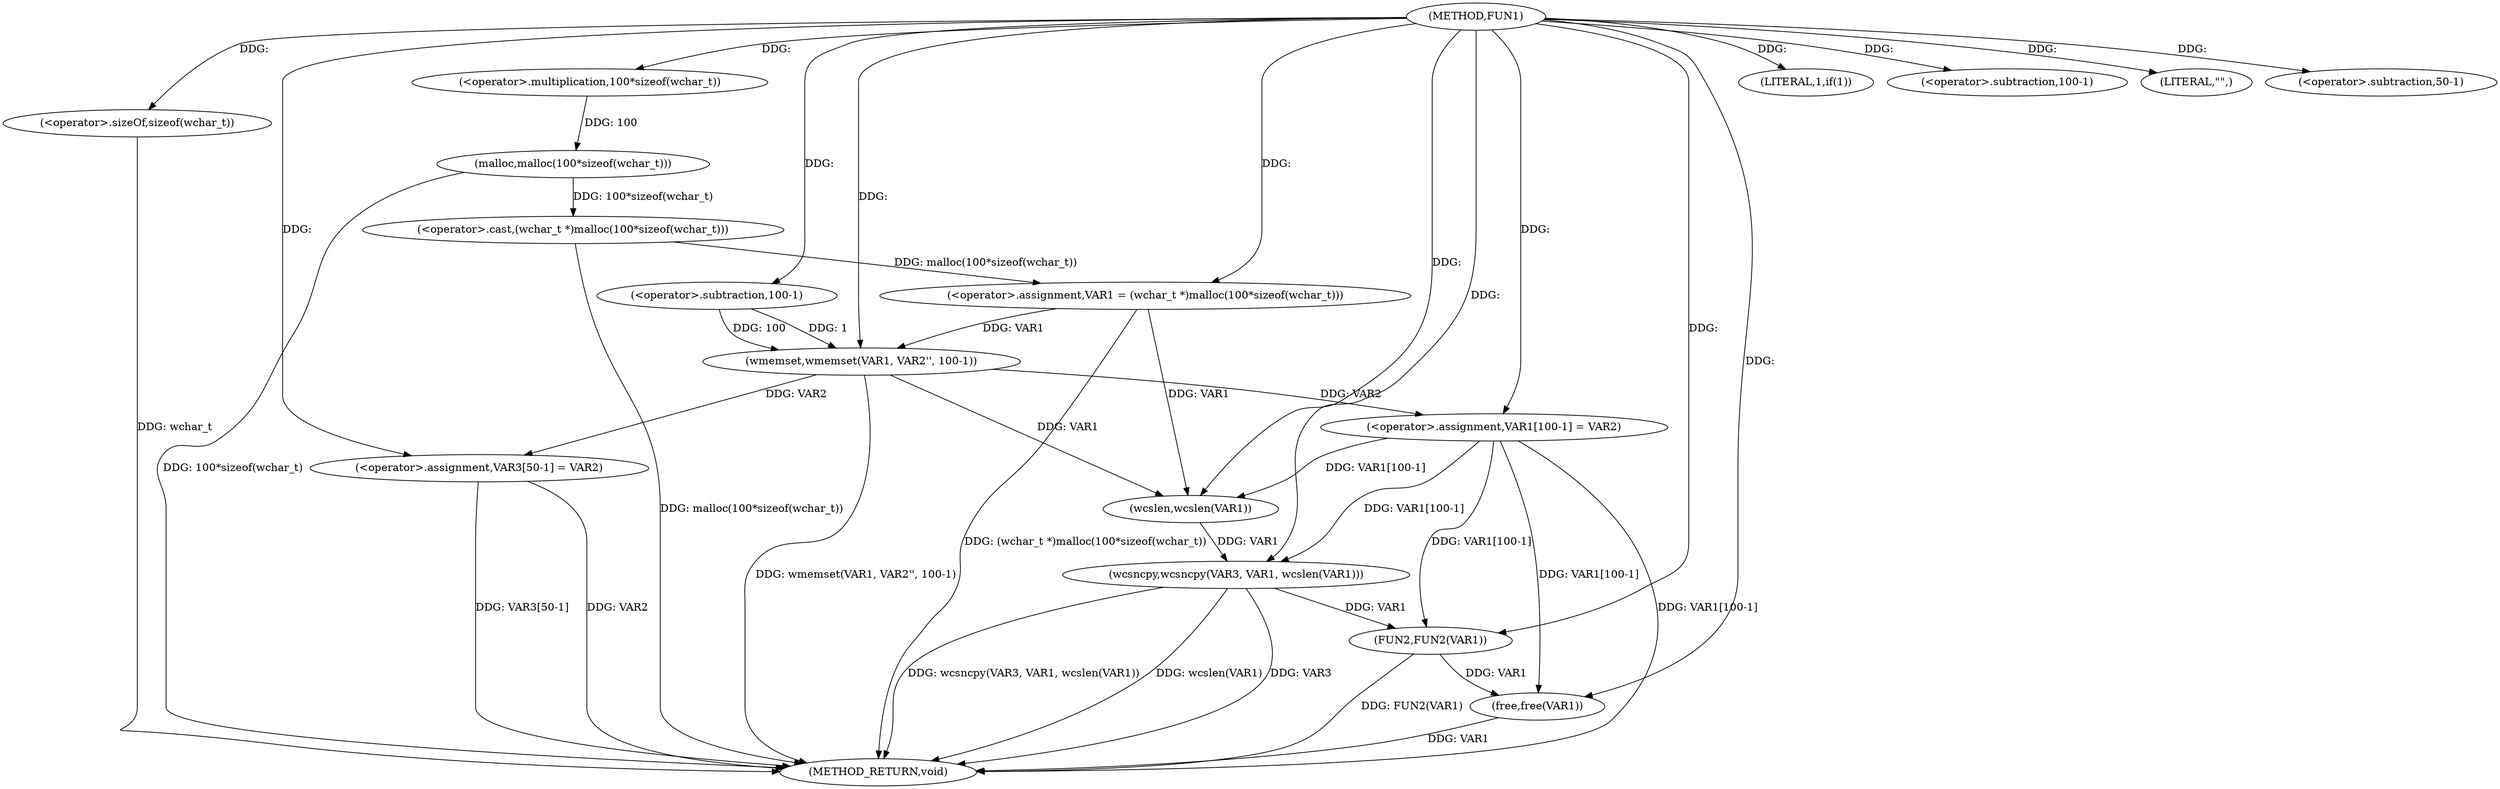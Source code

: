 digraph FUN1 {  
"1000100" [label = "(METHOD,FUN1)" ]
"1000146" [label = "(METHOD_RETURN,void)" ]
"1000103" [label = "(<operator>.assignment,VAR1 = (wchar_t *)malloc(100*sizeof(wchar_t)))" ]
"1000105" [label = "(<operator>.cast,(wchar_t *)malloc(100*sizeof(wchar_t)))" ]
"1000107" [label = "(malloc,malloc(100*sizeof(wchar_t)))" ]
"1000108" [label = "(<operator>.multiplication,100*sizeof(wchar_t))" ]
"1000110" [label = "(<operator>.sizeOf,sizeof(wchar_t))" ]
"1000113" [label = "(LITERAL,1,if(1))" ]
"1000115" [label = "(wmemset,wmemset(VAR1, VAR2'', 100-1))" ]
"1000118" [label = "(<operator>.subtraction,100-1)" ]
"1000121" [label = "(<operator>.assignment,VAR1[100-1] = VAR2)" ]
"1000124" [label = "(<operator>.subtraction,100-1)" ]
"1000129" [label = "(LITERAL,\"\",)" ]
"1000130" [label = "(wcsncpy,wcsncpy(VAR3, VAR1, wcslen(VAR1)))" ]
"1000133" [label = "(wcslen,wcslen(VAR1))" ]
"1000135" [label = "(<operator>.assignment,VAR3[50-1] = VAR2)" ]
"1000138" [label = "(<operator>.subtraction,50-1)" ]
"1000142" [label = "(FUN2,FUN2(VAR1))" ]
"1000144" [label = "(free,free(VAR1))" ]
  "1000130" -> "1000146"  [ label = "DDG: wcsncpy(VAR3, VAR1, wcslen(VAR1))"] 
  "1000142" -> "1000146"  [ label = "DDG: FUN2(VAR1)"] 
  "1000107" -> "1000146"  [ label = "DDG: 100*sizeof(wchar_t)"] 
  "1000105" -> "1000146"  [ label = "DDG: malloc(100*sizeof(wchar_t))"] 
  "1000103" -> "1000146"  [ label = "DDG: (wchar_t *)malloc(100*sizeof(wchar_t))"] 
  "1000135" -> "1000146"  [ label = "DDG: VAR2"] 
  "1000130" -> "1000146"  [ label = "DDG: wcslen(VAR1)"] 
  "1000110" -> "1000146"  [ label = "DDG: wchar_t"] 
  "1000115" -> "1000146"  [ label = "DDG: wmemset(VAR1, VAR2'', 100-1)"] 
  "1000135" -> "1000146"  [ label = "DDG: VAR3[50-1]"] 
  "1000121" -> "1000146"  [ label = "DDG: VAR1[100-1]"] 
  "1000144" -> "1000146"  [ label = "DDG: VAR1"] 
  "1000130" -> "1000146"  [ label = "DDG: VAR3"] 
  "1000105" -> "1000103"  [ label = "DDG: malloc(100*sizeof(wchar_t))"] 
  "1000100" -> "1000103"  [ label = "DDG: "] 
  "1000107" -> "1000105"  [ label = "DDG: 100*sizeof(wchar_t)"] 
  "1000108" -> "1000107"  [ label = "DDG: 100"] 
  "1000100" -> "1000108"  [ label = "DDG: "] 
  "1000100" -> "1000110"  [ label = "DDG: "] 
  "1000100" -> "1000113"  [ label = "DDG: "] 
  "1000103" -> "1000115"  [ label = "DDG: VAR1"] 
  "1000100" -> "1000115"  [ label = "DDG: "] 
  "1000118" -> "1000115"  [ label = "DDG: 100"] 
  "1000118" -> "1000115"  [ label = "DDG: 1"] 
  "1000100" -> "1000118"  [ label = "DDG: "] 
  "1000115" -> "1000121"  [ label = "DDG: VAR2"] 
  "1000100" -> "1000121"  [ label = "DDG: "] 
  "1000100" -> "1000124"  [ label = "DDG: "] 
  "1000100" -> "1000129"  [ label = "DDG: "] 
  "1000100" -> "1000130"  [ label = "DDG: "] 
  "1000133" -> "1000130"  [ label = "DDG: VAR1"] 
  "1000121" -> "1000130"  [ label = "DDG: VAR1[100-1]"] 
  "1000103" -> "1000133"  [ label = "DDG: VAR1"] 
  "1000121" -> "1000133"  [ label = "DDG: VAR1[100-1]"] 
  "1000115" -> "1000133"  [ label = "DDG: VAR1"] 
  "1000100" -> "1000133"  [ label = "DDG: "] 
  "1000100" -> "1000135"  [ label = "DDG: "] 
  "1000115" -> "1000135"  [ label = "DDG: VAR2"] 
  "1000100" -> "1000138"  [ label = "DDG: "] 
  "1000130" -> "1000142"  [ label = "DDG: VAR1"] 
  "1000121" -> "1000142"  [ label = "DDG: VAR1[100-1]"] 
  "1000100" -> "1000142"  [ label = "DDG: "] 
  "1000142" -> "1000144"  [ label = "DDG: VAR1"] 
  "1000121" -> "1000144"  [ label = "DDG: VAR1[100-1]"] 
  "1000100" -> "1000144"  [ label = "DDG: "] 
}
